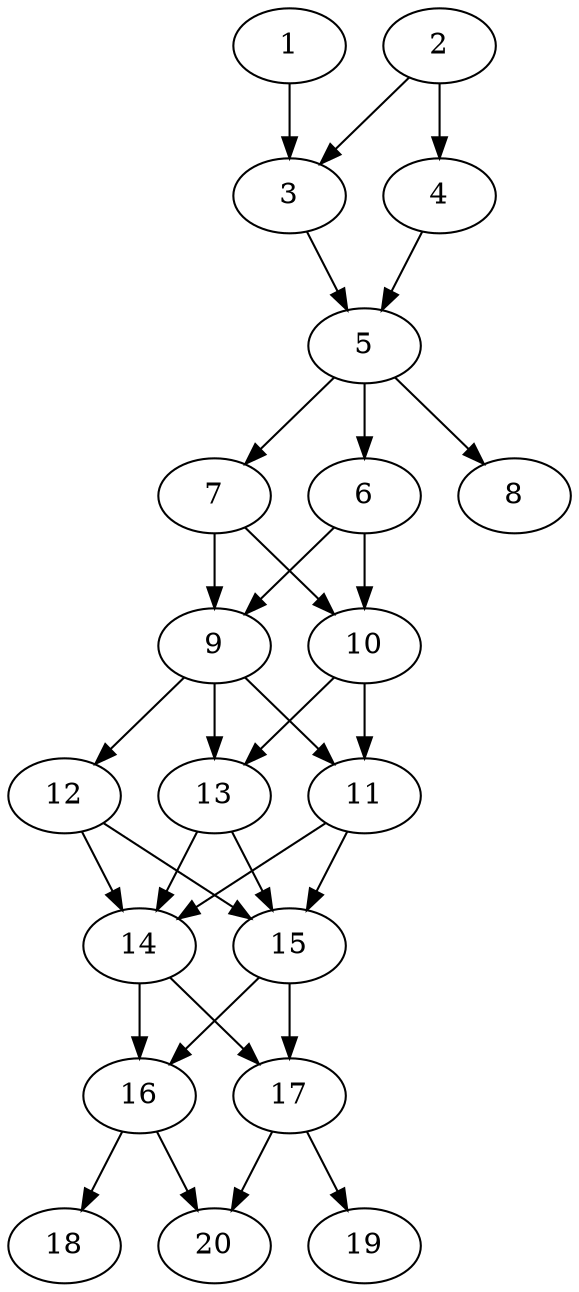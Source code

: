 // DAG automatically generated by daggen at Sat Jul 27 15:36:23 2019
// ./daggen --dot -n 20 --ccr 0.4 --fat 0.4 --regular 0.5 --density 0.7 --mindata 5242880 --maxdata 52428800 
digraph G {
  1 [size="123714560", alpha="0.10", expect_size="49485824"] 
  1 -> 3 [size ="49485824"]
  2 [size="94743040", alpha="0.10", expect_size="37897216"] 
  2 -> 3 [size ="37897216"]
  2 -> 4 [size ="37897216"]
  3 [size="54650880", alpha="0.06", expect_size="21860352"] 
  3 -> 5 [size ="21860352"]
  4 [size="23324160", alpha="0.01", expect_size="9329664"] 
  4 -> 5 [size ="9329664"]
  5 [size="61186560", alpha="0.09", expect_size="24474624"] 
  5 -> 6 [size ="24474624"]
  5 -> 7 [size ="24474624"]
  5 -> 8 [size ="24474624"]
  6 [size="27642880", alpha="0.16", expect_size="11057152"] 
  6 -> 9 [size ="11057152"]
  6 -> 10 [size ="11057152"]
  7 [size="111641600", alpha="0.03", expect_size="44656640"] 
  7 -> 9 [size ="44656640"]
  7 -> 10 [size ="44656640"]
  8 [size="71203840", alpha="0.13", expect_size="28481536"] 
  9 [size="90590720", alpha="0.17", expect_size="36236288"] 
  9 -> 11 [size ="36236288"]
  9 -> 12 [size ="36236288"]
  9 -> 13 [size ="36236288"]
  10 [size="33223680", alpha="0.03", expect_size="13289472"] 
  10 -> 11 [size ="13289472"]
  10 -> 13 [size ="13289472"]
  11 [size="14970880", alpha="0.05", expect_size="5988352"] 
  11 -> 14 [size ="5988352"]
  11 -> 15 [size ="5988352"]
  12 [size="74434560", alpha="0.13", expect_size="29773824"] 
  12 -> 14 [size ="29773824"]
  12 -> 15 [size ="29773824"]
  13 [size="130933760", alpha="0.08", expect_size="52373504"] 
  13 -> 14 [size ="52373504"]
  13 -> 15 [size ="52373504"]
  14 [size="50923520", alpha="0.17", expect_size="20369408"] 
  14 -> 16 [size ="20369408"]
  14 -> 17 [size ="20369408"]
  15 [size="55685120", alpha="0.03", expect_size="22274048"] 
  15 -> 16 [size ="22274048"]
  15 -> 17 [size ="22274048"]
  16 [size="110592000", alpha="0.06", expect_size="44236800"] 
  16 -> 18 [size ="44236800"]
  16 -> 20 [size ="44236800"]
  17 [size="88404480", alpha="0.08", expect_size="35361792"] 
  17 -> 19 [size ="35361792"]
  17 -> 20 [size ="35361792"]
  18 [size="108554240", alpha="0.17", expect_size="43421696"] 
  19 [size="66096640", alpha="0.17", expect_size="26438656"] 
  20 [size="50603520", alpha="0.01", expect_size="20241408"] 
}
